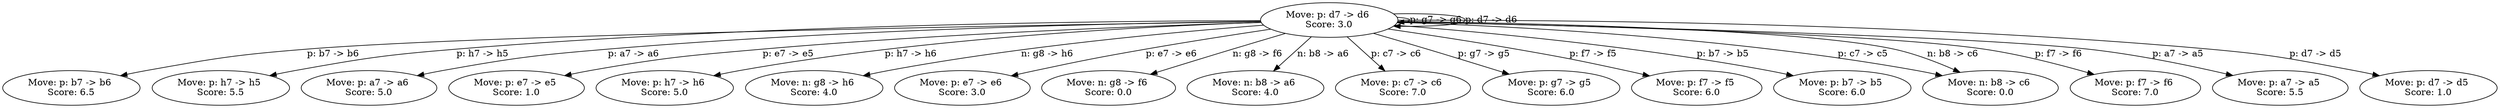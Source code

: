 // Chess Move Search Tree
digraph {
	<engine.board.Board object at 0x7f8b23d35dd0> [label="Initial Score: 5.0"]
	<engine.board.Board object at 0x7f8b23d35dd0> [label="Move: p: g7 -> g6 
Score: 6.5"]
	<engine.board.Board object at 0x7f8b23d35dd0> -> <engine.board.Board object at 0x7f8b23d35dd0> [label="p: g7 -> g6 "]
	<engine.board.Board object at 0x7f8b23d4a650> [label="Move: p: b7 -> b6 
Score: 6.5"]
	<engine.board.Board object at 0x7f8b23d35dd0> -> <engine.board.Board object at 0x7f8b23d4a650> [label="p: b7 -> b6 "]
	<engine.board.Board object at 0x7f8b25e54190> [label="Move: p: h7 -> h5 
Score: 5.5"]
	<engine.board.Board object at 0x7f8b23d35dd0> -> <engine.board.Board object at 0x7f8b25e54190> [label="p: h7 -> h5 "]
	<engine.board.Board object at 0x7f8b23d43d90> [label="Move: p: a7 -> a6 
Score: 5.0"]
	<engine.board.Board object at 0x7f8b23d35dd0> -> <engine.board.Board object at 0x7f8b23d43d90> [label="p: a7 -> a6 "]
	<engine.board.Board object at 0x7f8b24e947d0> [label="Move: p: e7 -> e5 
Score: 1.0"]
	<engine.board.Board object at 0x7f8b23d35dd0> -> <engine.board.Board object at 0x7f8b24e947d0> [label="p: e7 -> e5 "]
	<engine.board.Board object at 0x7f8b23d3f650> [label="Move: p: h7 -> h6 
Score: 5.0"]
	<engine.board.Board object at 0x7f8b23d35dd0> -> <engine.board.Board object at 0x7f8b23d3f650> [label="p: h7 -> h6 "]
	<engine.board.Board object at 0x7f8b24c2fa90> [label="Move: n: g8 -> h6 
Score: 4.0"]
	<engine.board.Board object at 0x7f8b23d35dd0> -> <engine.board.Board object at 0x7f8b24c2fa90> [label="n: g8 -> h6 "]
	<engine.board.Board object at 0x7f8b23d3c390> [label="Move: p: e7 -> e6 
Score: 3.0"]
	<engine.board.Board object at 0x7f8b23d35dd0> -> <engine.board.Board object at 0x7f8b23d3c390> [label="p: e7 -> e6 "]
	<engine.board.Board object at 0x7f8b23facb10> [label="Move: n: g8 -> f6 
Score: 0.0"]
	<engine.board.Board object at 0x7f8b23d35dd0> -> <engine.board.Board object at 0x7f8b23facb10> [label="n: g8 -> f6 "]
	<engine.board.Board object at 0x7f8b23d47910> [label="Move: n: b8 -> a6 
Score: 4.0"]
	<engine.board.Board object at 0x7f8b23d35dd0> -> <engine.board.Board object at 0x7f8b23d47910> [label="n: b8 -> a6 "]
	<engine.board.Board object at 0x7f8b25d5dd50> [label="Move: p: c7 -> c6 
Score: 7.0"]
	<engine.board.Board object at 0x7f8b23d35dd0> -> <engine.board.Board object at 0x7f8b25d5dd50> [label="p: c7 -> c6 "]
	<engine.board.Board object at 0x7f8b23f9abd0> [label="Move: p: g7 -> g5 
Score: 6.0"]
	<engine.board.Board object at 0x7f8b23d35dd0> -> <engine.board.Board object at 0x7f8b23f9abd0> [label="p: g7 -> g5 "]
	<engine.board.Board object at 0x7f8b2477b190> [label="Move: p: f7 -> f5 
Score: 6.0"]
	<engine.board.Board object at 0x7f8b23d35dd0> -> <engine.board.Board object at 0x7f8b2477b190> [label="p: f7 -> f5 "]
	<engine.board.Board object at 0x7f8b23d47d10> [label="Move: p: b7 -> b5 
Score: 6.0"]
	<engine.board.Board object at 0x7f8b23d35dd0> -> <engine.board.Board object at 0x7f8b23d47d10> [label="p: b7 -> b5 "]
	<engine.board.Board object at 0x7f8b23d35dd0> [label="Move: p: d7 -> d6 
Score: 3.0"]
	<engine.board.Board object at 0x7f8b23d35dd0> -> <engine.board.Board object at 0x7f8b23d35dd0> [label="p: d7 -> d6 "]
	<engine.board.Board object at 0x7f8b23d3fc50> [label="Move: p: c7 -> c5 
Score: 6.0"]
	<engine.board.Board object at 0x7f8b23d35dd0> -> <engine.board.Board object at 0x7f8b23d3fc50> [label="p: c7 -> c5 "]
	<engine.board.Board object at 0x7f8b23d49fd0> [label="Move: p: f7 -> f6 
Score: 7.0"]
	<engine.board.Board object at 0x7f8b23d35dd0> -> <engine.board.Board object at 0x7f8b23d49fd0> [label="p: f7 -> f6 "]
	<engine.board.Board object at 0x7f8b23d3fc50> [label="Move: n: b8 -> c6 
Score: 0.0"]
	<engine.board.Board object at 0x7f8b23d35dd0> -> <engine.board.Board object at 0x7f8b23d3fc50> [label="n: b8 -> c6 "]
	<engine.board.Board object at 0x7f8b23d3a450> [label="Move: p: a7 -> a5 
Score: 5.5"]
	<engine.board.Board object at 0x7f8b23d35dd0> -> <engine.board.Board object at 0x7f8b23d3a450> [label="p: a7 -> a5 "]
	<engine.board.Board object at 0x7f8b23f9a990> [label="Move: p: d7 -> d5 
Score: 1.0"]
	<engine.board.Board object at 0x7f8b23d35dd0> -> <engine.board.Board object at 0x7f8b23f9a990> [label="p: d7 -> d5 "]
}
